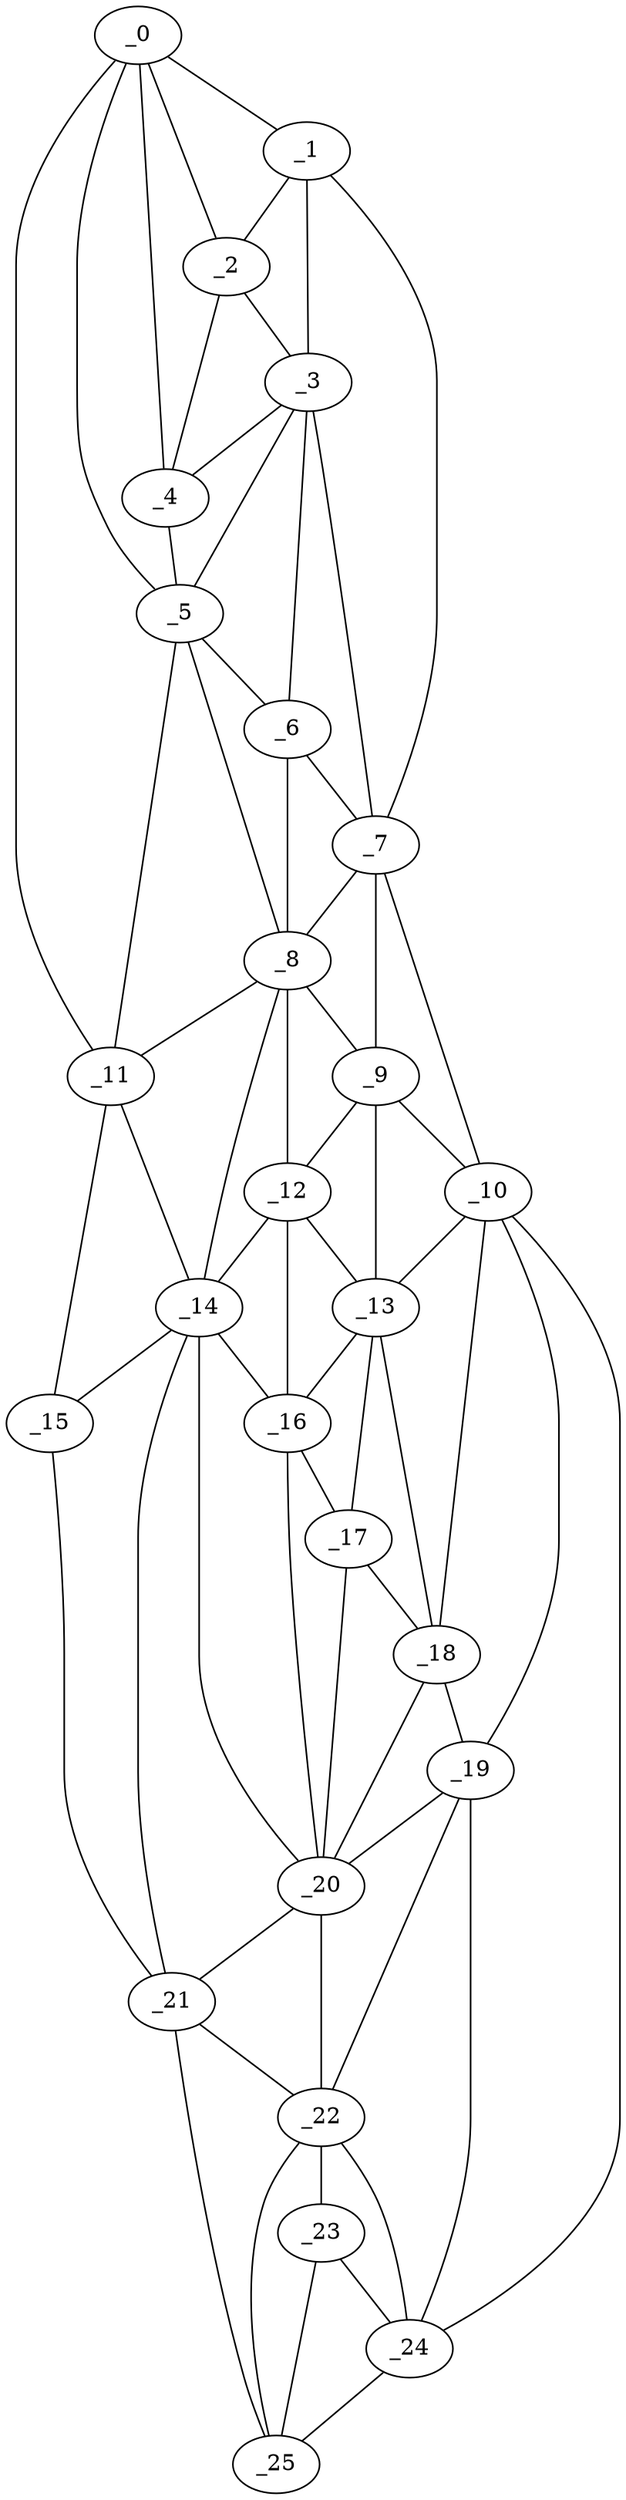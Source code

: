 graph "obj6__120.gxl" {
	_0	 [x=5,
		y=82];
	_1	 [x=7,
		y=68];
	_0 -- _1	 [valence=1];
	_2	 [x=23,
		y=66];
	_0 -- _2	 [valence=2];
	_4	 [x=32,
		y=70];
	_0 -- _4	 [valence=2];
	_5	 [x=40,
		y=74];
	_0 -- _5	 [valence=1];
	_11	 [x=69,
		y=91];
	_0 -- _11	 [valence=1];
	_1 -- _2	 [valence=2];
	_3	 [x=31,
		y=56];
	_1 -- _3	 [valence=1];
	_7	 [x=49,
		y=40];
	_1 -- _7	 [valence=1];
	_2 -- _3	 [valence=2];
	_2 -- _4	 [valence=2];
	_3 -- _4	 [valence=2];
	_3 -- _5	 [valence=2];
	_6	 [x=42,
		y=49];
	_3 -- _6	 [valence=2];
	_3 -- _7	 [valence=1];
	_4 -- _5	 [valence=2];
	_5 -- _6	 [valence=2];
	_8	 [x=61,
		y=61];
	_5 -- _8	 [valence=2];
	_5 -- _11	 [valence=1];
	_6 -- _7	 [valence=2];
	_6 -- _8	 [valence=2];
	_7 -- _8	 [valence=2];
	_9	 [x=65,
		y=39];
	_7 -- _9	 [valence=2];
	_10	 [x=68,
		y=32];
	_7 -- _10	 [valence=1];
	_8 -- _9	 [valence=2];
	_8 -- _11	 [valence=2];
	_12	 [x=79,
		y=60];
	_8 -- _12	 [valence=2];
	_14	 [x=82,
		y=75];
	_8 -- _14	 [valence=1];
	_9 -- _10	 [valence=2];
	_9 -- _12	 [valence=2];
	_13	 [x=80,
		y=41];
	_9 -- _13	 [valence=1];
	_10 -- _13	 [valence=2];
	_18	 [x=97,
		y=43];
	_10 -- _18	 [valence=2];
	_19	 [x=102,
		y=42];
	_10 -- _19	 [valence=1];
	_24	 [x=123,
		y=43];
	_10 -- _24	 [valence=1];
	_11 -- _14	 [valence=2];
	_15	 [x=86,
		y=82];
	_11 -- _15	 [valence=1];
	_12 -- _13	 [valence=2];
	_12 -- _14	 [valence=2];
	_16	 [x=89,
		y=53];
	_12 -- _16	 [valence=1];
	_13 -- _16	 [valence=2];
	_17	 [x=90,
		y=47];
	_13 -- _17	 [valence=2];
	_13 -- _18	 [valence=1];
	_14 -- _15	 [valence=1];
	_14 -- _16	 [valence=2];
	_20	 [x=103,
		y=56];
	_14 -- _20	 [valence=2];
	_21	 [x=112,
		y=65];
	_14 -- _21	 [valence=1];
	_15 -- _21	 [valence=1];
	_16 -- _17	 [valence=2];
	_16 -- _20	 [valence=2];
	_17 -- _18	 [valence=2];
	_17 -- _20	 [valence=2];
	_18 -- _19	 [valence=1];
	_18 -- _20	 [valence=1];
	_19 -- _20	 [valence=2];
	_22	 [x=115,
		y=51];
	_19 -- _22	 [valence=1];
	_19 -- _24	 [valence=2];
	_20 -- _21	 [valence=2];
	_20 -- _22	 [valence=2];
	_21 -- _22	 [valence=1];
	_25	 [x=125,
		y=54];
	_21 -- _25	 [valence=1];
	_23	 [x=120,
		y=50];
	_22 -- _23	 [valence=2];
	_22 -- _24	 [valence=2];
	_22 -- _25	 [valence=2];
	_23 -- _24	 [valence=2];
	_23 -- _25	 [valence=1];
	_24 -- _25	 [valence=1];
}
